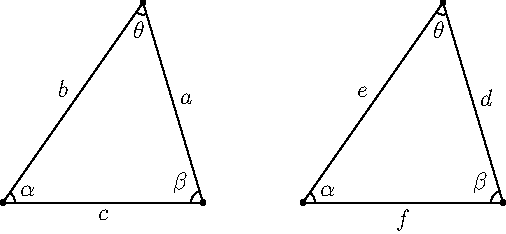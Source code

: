 // Fundamental Theorem of Similarity states that
// let ABC and DEF be similar triangles (a.k.a have same angles)
// let angle A = angle D
// let angle B = angle E
// let angle C = angle F
// then A / D = B / E = C / F = k
// Area(ABC) / Area(DEF) = k^2


import geometry;


// Define points for triangle
point A = (0.0, 0.0),
	B = (100.0, 0.0),
	C = (70.0, 100.0);


// Define and draw main triangle
triangle maintrig = triangle(A, B, C);
draw(maintrig);


// Define and draw helper triangle
transform shifter = shift(150.0 , 0.0);
triangle helpertrig = shifter * maintrig;
point D = helpertrig.A;
point E = helpertrig.B;
point F = helpertrig.C;
draw(helpertrig);


// Label segments, mark angles and points accordingly
label("$a$", B--C);
label("$b$", A--C, NW);
label("$c$", A--B);
label("$d$", E--F);
label("$e$", D--F, NW);
label("$f$", D--E);

dot(A);
dot(B);
dot(C);
dot(D);
dot(E);
dot(F);

markangle("$\alpha$", B, A, C, radius=6);
markangle("$\beta$", C, B, A, radius=6);
markangle("$\theta$", A, C, B, radius=6);
markangle("$\alpha$", E, D, F, radius=6);
markangle("$\beta$", F, E, D, radius=6);
markangle("$\theta$", D, F, E, radius=6);
